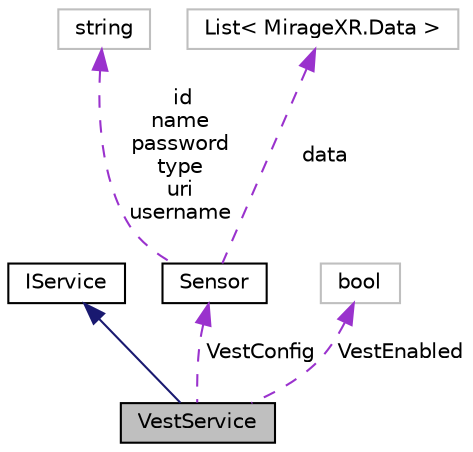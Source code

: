 digraph "VestService"
{
 // INTERACTIVE_SVG=YES
 // LATEX_PDF_SIZE
  edge [fontname="Helvetica",fontsize="10",labelfontname="Helvetica",labelfontsize="10"];
  node [fontname="Helvetica",fontsize="10",shape=record];
  Node1 [label="VestService",height=0.2,width=0.4,color="black", fillcolor="grey75", style="filled", fontcolor="black",tooltip=" "];
  Node2 -> Node1 [dir="back",color="midnightblue",fontsize="10",style="solid",fontname="Helvetica"];
  Node2 [label="IService",height=0.2,width=0.4,color="black", fillcolor="white", style="filled",URL="$class_i_service.html",tooltip=" "];
  Node3 -> Node1 [dir="back",color="darkorchid3",fontsize="10",style="dashed",label=" VestConfig" ,fontname="Helvetica"];
  Node3 [label="Sensor",height=0.2,width=0.4,color="black", fillcolor="white", style="filled",URL="$class_mirage_x_r_1_1_sensor.html",tooltip=" "];
  Node4 -> Node3 [dir="back",color="darkorchid3",fontsize="10",style="dashed",label=" id\nname\npassword\ntype\nuri\nusername" ,fontname="Helvetica"];
  Node4 [label="string",height=0.2,width=0.4,color="grey75", fillcolor="white", style="filled",tooltip=" "];
  Node5 -> Node3 [dir="back",color="darkorchid3",fontsize="10",style="dashed",label=" data" ,fontname="Helvetica"];
  Node5 [label="List\< MirageXR.Data \>",height=0.2,width=0.4,color="grey75", fillcolor="white", style="filled",tooltip=" "];
  Node6 -> Node1 [dir="back",color="darkorchid3",fontsize="10",style="dashed",label=" VestEnabled" ,fontname="Helvetica"];
  Node6 [label="bool",height=0.2,width=0.4,color="grey75", fillcolor="white", style="filled",tooltip=" "];
}
